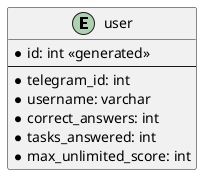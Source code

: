 @startuml

entity user {
    * id: int <<generated>>
    --
    * telegram_id: int
    * username: varchar
    * correct_answers: int
    * tasks_answered: int
    * max_unlimited_score: int
}

@enduml